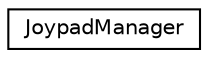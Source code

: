 digraph "Graphical Class Hierarchy"
{
  edge [fontname="Helvetica",fontsize="10",labelfontname="Helvetica",labelfontsize="10"];
  node [fontname="Helvetica",fontsize="10",shape=record];
  rankdir="LR";
  Node1 [label="JoypadManager",height=0.2,width=0.4,color="black", fillcolor="white", style="filled",URL="$classJoypadManager.html"];
}
